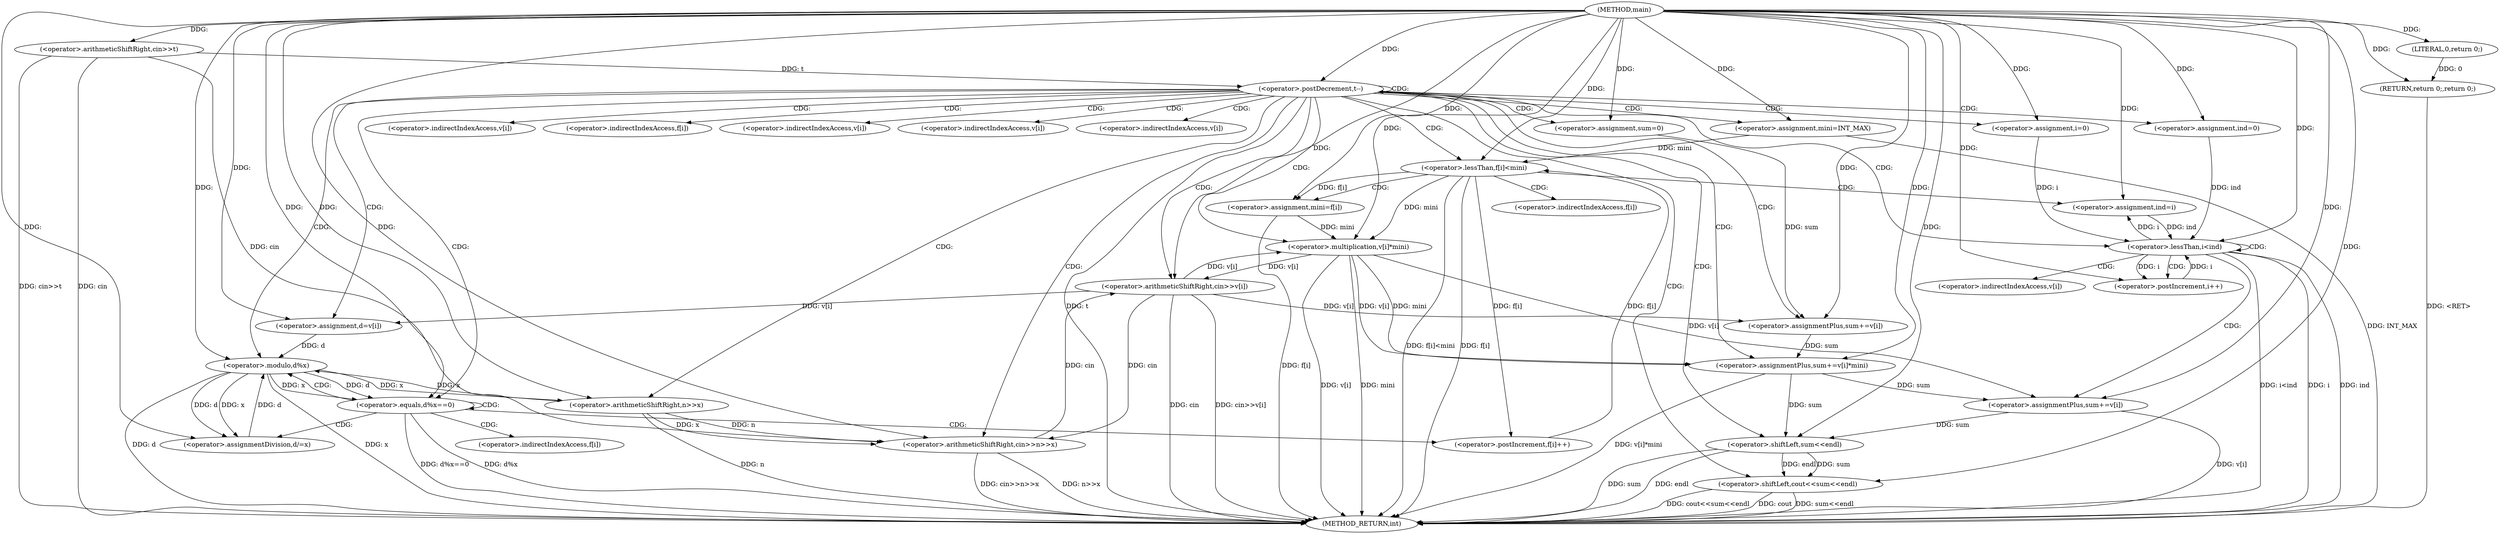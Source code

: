digraph "main" {  
"1000101" [label = "(METHOD,main)" ]
"1000209" [label = "(METHOD_RETURN,int)" ]
"1000104" [label = "(<operator>.arithmeticShiftRight,cin>>t)" ]
"1000207" [label = "(RETURN,return 0;,return 0;)" ]
"1000108" [label = "(<operator>.postDecrement,t--)" ]
"1000208" [label = "(LITERAL,0,return 0;)" ]
"1000114" [label = "(<operator>.assignment,mini=INT_MAX)" ]
"1000118" [label = "(<operator>.assignment,ind=0)" ]
"1000121" [label = "(<operator>.arithmeticShiftRight,cin>>n>>x)" ]
"1000129" [label = "(<operator>.assignment,sum=0)" ]
"1000202" [label = "(<operator>.shiftLeft,cout<<sum<<endl)" ]
"1000133" [label = "(<operator>.arithmeticShiftRight,cin>>v[i])" ]
"1000139" [label = "(<operator>.assignment,d=v[i])" ]
"1000173" [label = "(<operator>.assignmentPlus,sum+=v[i])" ]
"1000179" [label = "(<operator>.assignmentPlus,sum+=v[i]*mini)" ]
"1000188" [label = "(<operator>.assignment,i=0)" ]
"1000191" [label = "(<operator>.lessThan,i<ind)" ]
"1000194" [label = "(<operator>.postIncrement,i++)" ]
"1000123" [label = "(<operator>.arithmeticShiftRight,n>>x)" ]
"1000145" [label = "(<operator>.equals,d%x==0)" ]
"1000159" [label = "(<operator>.lessThan,f[i]<mini)" ]
"1000197" [label = "(<operator>.assignmentPlus,sum+=v[i])" ]
"1000204" [label = "(<operator>.shiftLeft,sum<<endl)" ]
"1000151" [label = "(<operator>.assignmentDivision,d/=x)" ]
"1000154" [label = "(<operator>.postIncrement,f[i]++)" ]
"1000165" [label = "(<operator>.assignment,mini=f[i])" ]
"1000170" [label = "(<operator>.assignment,ind=i)" ]
"1000181" [label = "(<operator>.multiplication,v[i]*mini)" ]
"1000146" [label = "(<operator>.modulo,d%x)" ]
"1000135" [label = "(<operator>.indirectIndexAccess,v[i])" ]
"1000141" [label = "(<operator>.indirectIndexAccess,v[i])" ]
"1000175" [label = "(<operator>.indirectIndexAccess,v[i])" ]
"1000160" [label = "(<operator>.indirectIndexAccess,f[i])" ]
"1000182" [label = "(<operator>.indirectIndexAccess,v[i])" ]
"1000199" [label = "(<operator>.indirectIndexAccess,v[i])" ]
"1000155" [label = "(<operator>.indirectIndexAccess,f[i])" ]
"1000167" [label = "(<operator>.indirectIndexAccess,f[i])" ]
  "1000104" -> "1000209"  [ label = "DDG: cin"] 
  "1000104" -> "1000209"  [ label = "DDG: cin>>t"] 
  "1000108" -> "1000209"  [ label = "DDG: t"] 
  "1000123" -> "1000209"  [ label = "DDG: n"] 
  "1000121" -> "1000209"  [ label = "DDG: n>>x"] 
  "1000121" -> "1000209"  [ label = "DDG: cin>>n>>x"] 
  "1000133" -> "1000209"  [ label = "DDG: cin"] 
  "1000133" -> "1000209"  [ label = "DDG: cin>>v[i]"] 
  "1000146" -> "1000209"  [ label = "DDG: d"] 
  "1000146" -> "1000209"  [ label = "DDG: x"] 
  "1000145" -> "1000209"  [ label = "DDG: d%x"] 
  "1000145" -> "1000209"  [ label = "DDG: d%x==0"] 
  "1000159" -> "1000209"  [ label = "DDG: f[i]"] 
  "1000159" -> "1000209"  [ label = "DDG: f[i]<mini"] 
  "1000165" -> "1000209"  [ label = "DDG: f[i]"] 
  "1000181" -> "1000209"  [ label = "DDG: v[i]"] 
  "1000181" -> "1000209"  [ label = "DDG: mini"] 
  "1000179" -> "1000209"  [ label = "DDG: v[i]*mini"] 
  "1000191" -> "1000209"  [ label = "DDG: i"] 
  "1000191" -> "1000209"  [ label = "DDG: ind"] 
  "1000191" -> "1000209"  [ label = "DDG: i<ind"] 
  "1000204" -> "1000209"  [ label = "DDG: sum"] 
  "1000202" -> "1000209"  [ label = "DDG: sum<<endl"] 
  "1000202" -> "1000209"  [ label = "DDG: cout<<sum<<endl"] 
  "1000197" -> "1000209"  [ label = "DDG: v[i]"] 
  "1000207" -> "1000209"  [ label = "DDG: <RET>"] 
  "1000204" -> "1000209"  [ label = "DDG: endl"] 
  "1000202" -> "1000209"  [ label = "DDG: cout"] 
  "1000114" -> "1000209"  [ label = "DDG: INT_MAX"] 
  "1000208" -> "1000207"  [ label = "DDG: 0"] 
  "1000101" -> "1000207"  [ label = "DDG: "] 
  "1000101" -> "1000104"  [ label = "DDG: "] 
  "1000101" -> "1000208"  [ label = "DDG: "] 
  "1000104" -> "1000108"  [ label = "DDG: t"] 
  "1000101" -> "1000108"  [ label = "DDG: "] 
  "1000101" -> "1000114"  [ label = "DDG: "] 
  "1000101" -> "1000118"  [ label = "DDG: "] 
  "1000101" -> "1000129"  [ label = "DDG: "] 
  "1000104" -> "1000121"  [ label = "DDG: cin"] 
  "1000133" -> "1000121"  [ label = "DDG: cin"] 
  "1000101" -> "1000121"  [ label = "DDG: "] 
  "1000123" -> "1000121"  [ label = "DDG: n"] 
  "1000123" -> "1000121"  [ label = "DDG: x"] 
  "1000133" -> "1000139"  [ label = "DDG: v[i]"] 
  "1000133" -> "1000173"  [ label = "DDG: v[i]"] 
  "1000181" -> "1000179"  [ label = "DDG: v[i]"] 
  "1000181" -> "1000179"  [ label = "DDG: mini"] 
  "1000101" -> "1000188"  [ label = "DDG: "] 
  "1000101" -> "1000202"  [ label = "DDG: "] 
  "1000204" -> "1000202"  [ label = "DDG: endl"] 
  "1000204" -> "1000202"  [ label = "DDG: sum"] 
  "1000101" -> "1000123"  [ label = "DDG: "] 
  "1000146" -> "1000123"  [ label = "DDG: x"] 
  "1000121" -> "1000133"  [ label = "DDG: cin"] 
  "1000101" -> "1000133"  [ label = "DDG: "] 
  "1000181" -> "1000133"  [ label = "DDG: v[i]"] 
  "1000101" -> "1000139"  [ label = "DDG: "] 
  "1000129" -> "1000173"  [ label = "DDG: sum"] 
  "1000101" -> "1000173"  [ label = "DDG: "] 
  "1000173" -> "1000179"  [ label = "DDG: sum"] 
  "1000101" -> "1000179"  [ label = "DDG: "] 
  "1000188" -> "1000191"  [ label = "DDG: i"] 
  "1000194" -> "1000191"  [ label = "DDG: i"] 
  "1000101" -> "1000191"  [ label = "DDG: "] 
  "1000118" -> "1000191"  [ label = "DDG: ind"] 
  "1000170" -> "1000191"  [ label = "DDG: ind"] 
  "1000191" -> "1000194"  [ label = "DDG: i"] 
  "1000101" -> "1000194"  [ label = "DDG: "] 
  "1000181" -> "1000197"  [ label = "DDG: v[i]"] 
  "1000179" -> "1000204"  [ label = "DDG: sum"] 
  "1000197" -> "1000204"  [ label = "DDG: sum"] 
  "1000101" -> "1000204"  [ label = "DDG: "] 
  "1000146" -> "1000145"  [ label = "DDG: x"] 
  "1000146" -> "1000145"  [ label = "DDG: d"] 
  "1000101" -> "1000145"  [ label = "DDG: "] 
  "1000146" -> "1000151"  [ label = "DDG: x"] 
  "1000101" -> "1000151"  [ label = "DDG: "] 
  "1000154" -> "1000159"  [ label = "DDG: f[i]"] 
  "1000114" -> "1000159"  [ label = "DDG: mini"] 
  "1000101" -> "1000159"  [ label = "DDG: "] 
  "1000159" -> "1000165"  [ label = "DDG: f[i]"] 
  "1000191" -> "1000170"  [ label = "DDG: i"] 
  "1000101" -> "1000170"  [ label = "DDG: "] 
  "1000133" -> "1000181"  [ label = "DDG: v[i]"] 
  "1000159" -> "1000181"  [ label = "DDG: mini"] 
  "1000165" -> "1000181"  [ label = "DDG: mini"] 
  "1000101" -> "1000181"  [ label = "DDG: "] 
  "1000179" -> "1000197"  [ label = "DDG: sum"] 
  "1000101" -> "1000197"  [ label = "DDG: "] 
  "1000139" -> "1000146"  [ label = "DDG: d"] 
  "1000151" -> "1000146"  [ label = "DDG: d"] 
  "1000101" -> "1000146"  [ label = "DDG: "] 
  "1000123" -> "1000146"  [ label = "DDG: x"] 
  "1000146" -> "1000151"  [ label = "DDG: d"] 
  "1000159" -> "1000154"  [ label = "DDG: f[i]"] 
  "1000101" -> "1000165"  [ label = "DDG: "] 
  "1000108" -> "1000191"  [ label = "CDG: "] 
  "1000108" -> "1000141"  [ label = "CDG: "] 
  "1000108" -> "1000182"  [ label = "CDG: "] 
  "1000108" -> "1000139"  [ label = "CDG: "] 
  "1000108" -> "1000135"  [ label = "CDG: "] 
  "1000108" -> "1000114"  [ label = "CDG: "] 
  "1000108" -> "1000133"  [ label = "CDG: "] 
  "1000108" -> "1000118"  [ label = "CDG: "] 
  "1000108" -> "1000204"  [ label = "CDG: "] 
  "1000108" -> "1000121"  [ label = "CDG: "] 
  "1000108" -> "1000188"  [ label = "CDG: "] 
  "1000108" -> "1000159"  [ label = "CDG: "] 
  "1000108" -> "1000173"  [ label = "CDG: "] 
  "1000108" -> "1000175"  [ label = "CDG: "] 
  "1000108" -> "1000202"  [ label = "CDG: "] 
  "1000108" -> "1000129"  [ label = "CDG: "] 
  "1000108" -> "1000123"  [ label = "CDG: "] 
  "1000108" -> "1000145"  [ label = "CDG: "] 
  "1000108" -> "1000160"  [ label = "CDG: "] 
  "1000108" -> "1000108"  [ label = "CDG: "] 
  "1000108" -> "1000179"  [ label = "CDG: "] 
  "1000108" -> "1000146"  [ label = "CDG: "] 
  "1000108" -> "1000181"  [ label = "CDG: "] 
  "1000191" -> "1000191"  [ label = "CDG: "] 
  "1000191" -> "1000199"  [ label = "CDG: "] 
  "1000191" -> "1000197"  [ label = "CDG: "] 
  "1000191" -> "1000194"  [ label = "CDG: "] 
  "1000145" -> "1000155"  [ label = "CDG: "] 
  "1000145" -> "1000154"  [ label = "CDG: "] 
  "1000145" -> "1000151"  [ label = "CDG: "] 
  "1000145" -> "1000145"  [ label = "CDG: "] 
  "1000145" -> "1000146"  [ label = "CDG: "] 
  "1000159" -> "1000165"  [ label = "CDG: "] 
  "1000159" -> "1000167"  [ label = "CDG: "] 
  "1000159" -> "1000170"  [ label = "CDG: "] 
}
